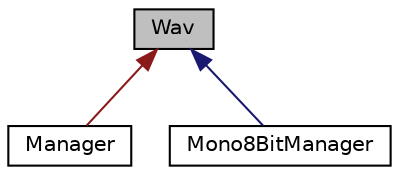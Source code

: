 digraph "Wav"
{
  edge [fontname="Helvetica",fontsize="10",labelfontname="Helvetica",labelfontsize="10"];
  node [fontname="Helvetica",fontsize="10",shape=record];
  Node0 [label="Wav",height=0.2,width=0.4,color="black", fillcolor="grey75", style="filled", fontcolor="black"];
  Node0 -> Node1 [dir="back",color="firebrick4",fontsize="10",style="solid",fontname="Helvetica"];
  Node1 [label="Manager",height=0.2,width=0.4,color="black", fillcolor="white", style="filled",URL="$dd/dcd/classManager.html"];
  Node0 -> Node2 [dir="back",color="midnightblue",fontsize="10",style="solid",fontname="Helvetica"];
  Node2 [label="Mono8BitManager",height=0.2,width=0.4,color="black", fillcolor="white", style="filled",URL="$dc/dc5/classMono8BitManager.html"];
}
